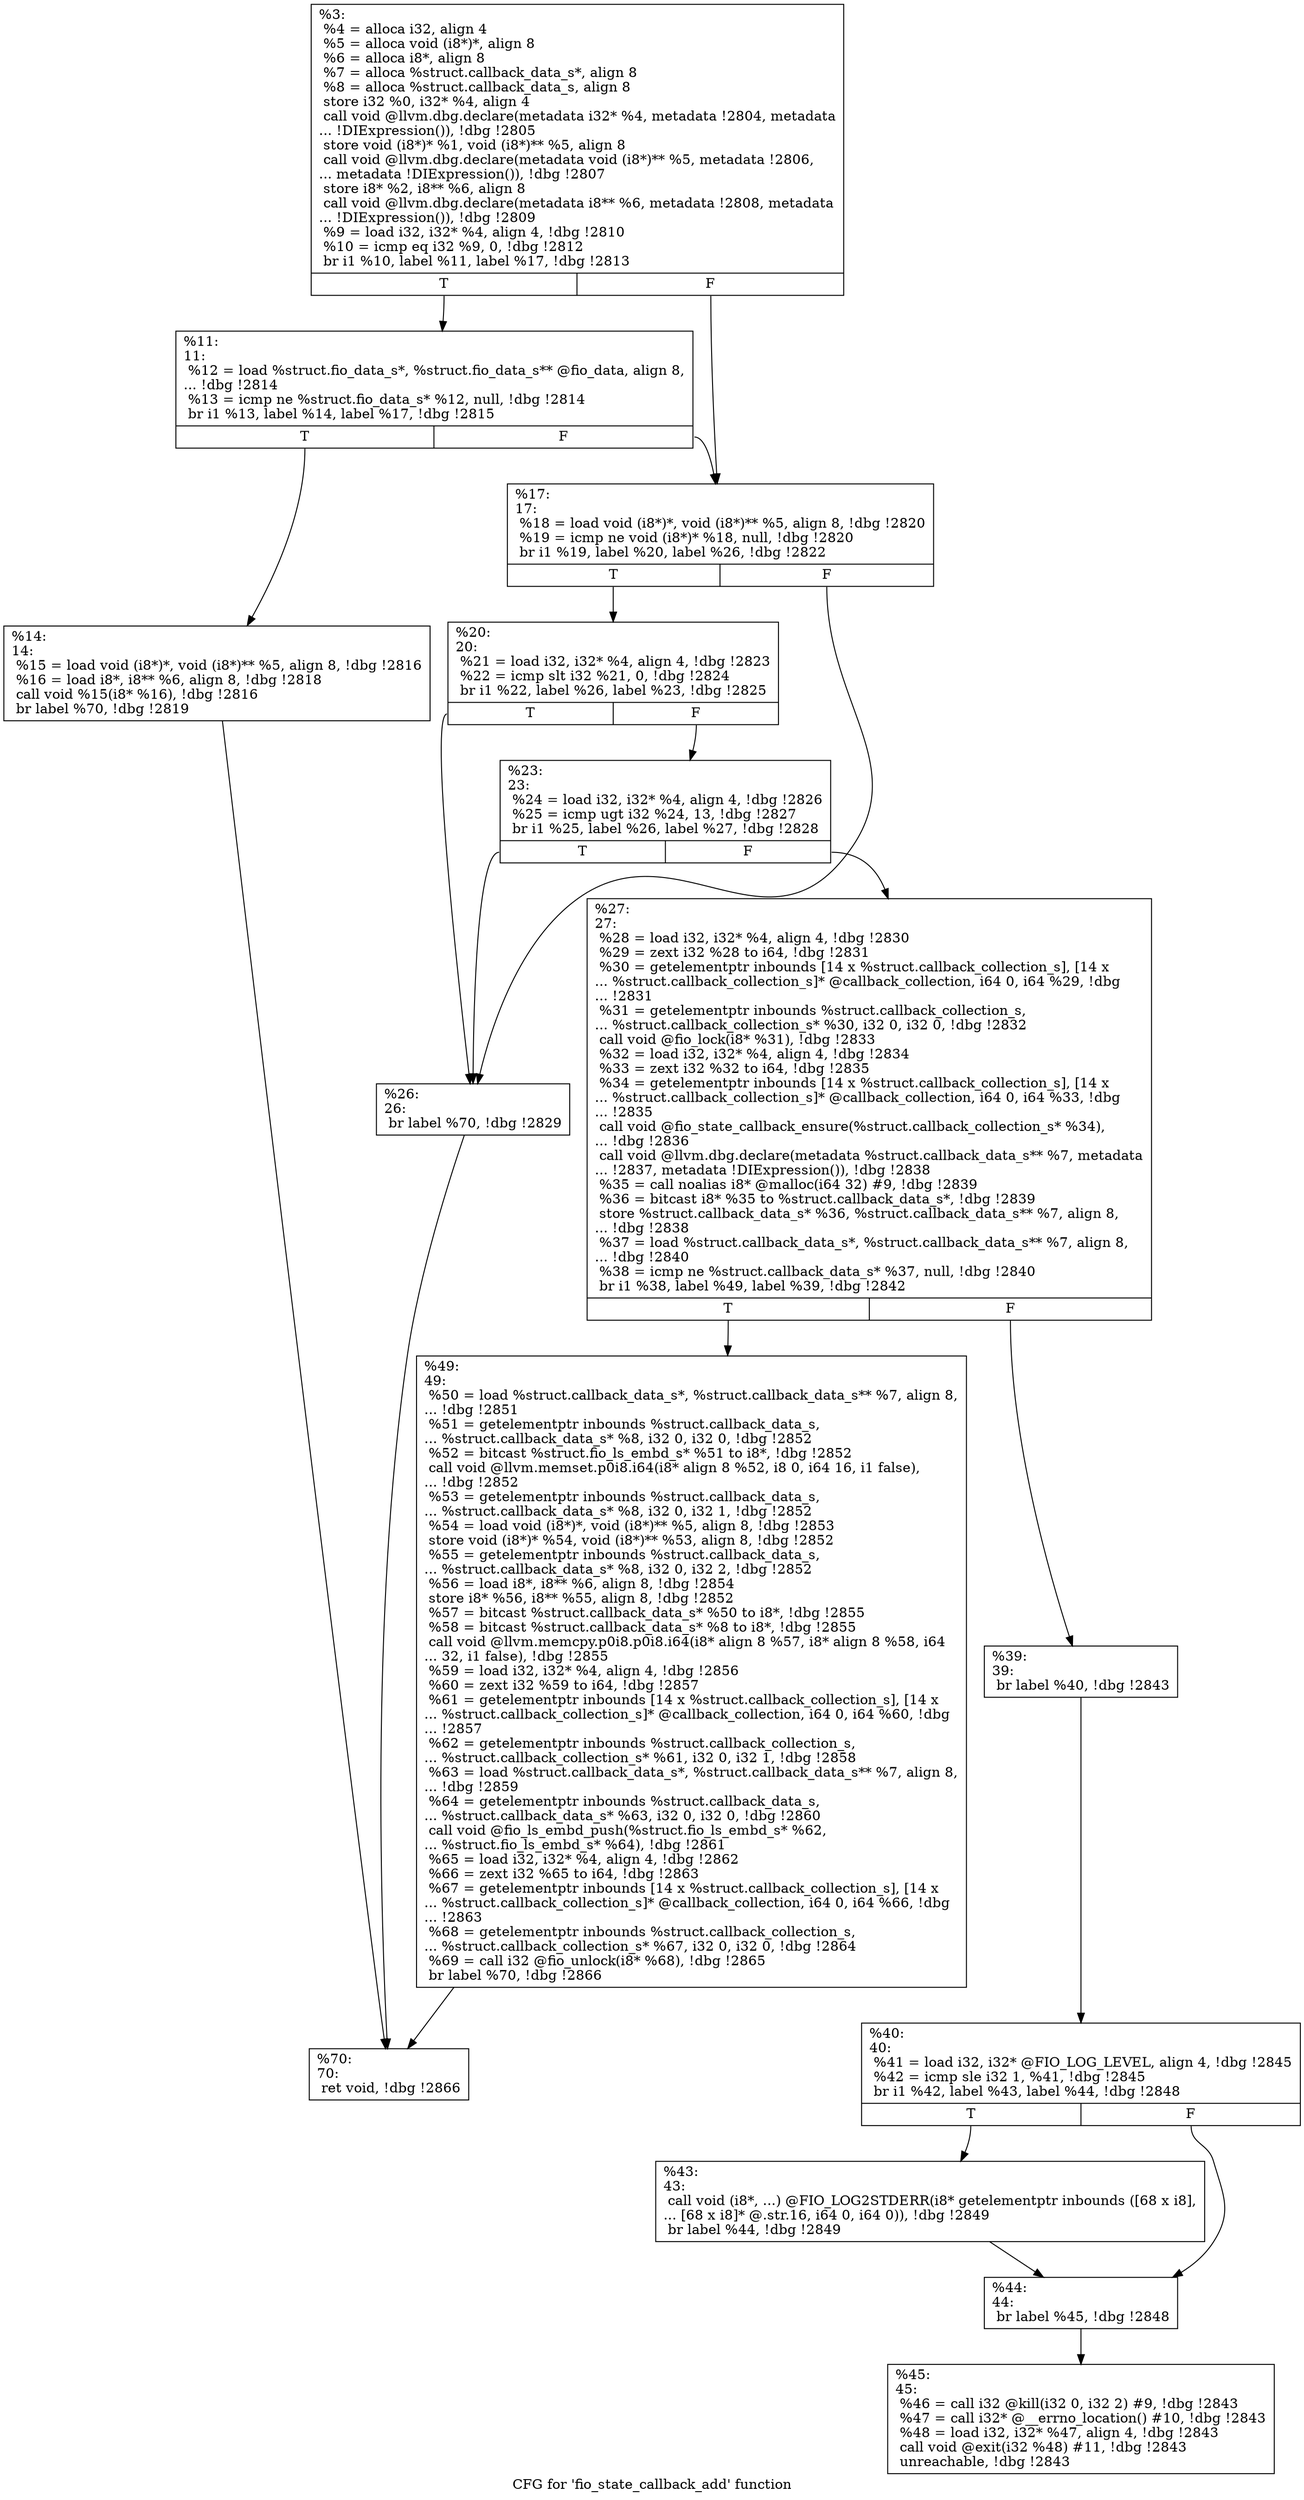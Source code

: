 digraph "CFG for 'fio_state_callback_add' function" {
	label="CFG for 'fio_state_callback_add' function";

	Node0x5568514274a0 [shape=record,label="{%3:\l  %4 = alloca i32, align 4\l  %5 = alloca void (i8*)*, align 8\l  %6 = alloca i8*, align 8\l  %7 = alloca %struct.callback_data_s*, align 8\l  %8 = alloca %struct.callback_data_s, align 8\l  store i32 %0, i32* %4, align 4\l  call void @llvm.dbg.declare(metadata i32* %4, metadata !2804, metadata\l... !DIExpression()), !dbg !2805\l  store void (i8*)* %1, void (i8*)** %5, align 8\l  call void @llvm.dbg.declare(metadata void (i8*)** %5, metadata !2806,\l... metadata !DIExpression()), !dbg !2807\l  store i8* %2, i8** %6, align 8\l  call void @llvm.dbg.declare(metadata i8** %6, metadata !2808, metadata\l... !DIExpression()), !dbg !2809\l  %9 = load i32, i32* %4, align 4, !dbg !2810\l  %10 = icmp eq i32 %9, 0, !dbg !2812\l  br i1 %10, label %11, label %17, !dbg !2813\l|{<s0>T|<s1>F}}"];
	Node0x5568514274a0:s0 -> Node0x55685142a730;
	Node0x5568514274a0:s1 -> Node0x55685142a7d0;
	Node0x55685142a730 [shape=record,label="{%11:\l11:                                               \l  %12 = load %struct.fio_data_s*, %struct.fio_data_s** @fio_data, align 8,\l... !dbg !2814\l  %13 = icmp ne %struct.fio_data_s* %12, null, !dbg !2814\l  br i1 %13, label %14, label %17, !dbg !2815\l|{<s0>T|<s1>F}}"];
	Node0x55685142a730:s0 -> Node0x55685142a780;
	Node0x55685142a730:s1 -> Node0x55685142a7d0;
	Node0x55685142a780 [shape=record,label="{%14:\l14:                                               \l  %15 = load void (i8*)*, void (i8*)** %5, align 8, !dbg !2816\l  %16 = load i8*, i8** %6, align 8, !dbg !2818\l  call void %15(i8* %16), !dbg !2816\l  br label %70, !dbg !2819\l}"];
	Node0x55685142a780 -> Node0x55685142ab40;
	Node0x55685142a7d0 [shape=record,label="{%17:\l17:                                               \l  %18 = load void (i8*)*, void (i8*)** %5, align 8, !dbg !2820\l  %19 = icmp ne void (i8*)* %18, null, !dbg !2820\l  br i1 %19, label %20, label %26, !dbg !2822\l|{<s0>T|<s1>F}}"];
	Node0x55685142a7d0:s0 -> Node0x55685142a820;
	Node0x55685142a7d0:s1 -> Node0x55685142a8c0;
	Node0x55685142a820 [shape=record,label="{%20:\l20:                                               \l  %21 = load i32, i32* %4, align 4, !dbg !2823\l  %22 = icmp slt i32 %21, 0, !dbg !2824\l  br i1 %22, label %26, label %23, !dbg !2825\l|{<s0>T|<s1>F}}"];
	Node0x55685142a820:s0 -> Node0x55685142a8c0;
	Node0x55685142a820:s1 -> Node0x55685142a870;
	Node0x55685142a870 [shape=record,label="{%23:\l23:                                               \l  %24 = load i32, i32* %4, align 4, !dbg !2826\l  %25 = icmp ugt i32 %24, 13, !dbg !2827\l  br i1 %25, label %26, label %27, !dbg !2828\l|{<s0>T|<s1>F}}"];
	Node0x55685142a870:s0 -> Node0x55685142a8c0;
	Node0x55685142a870:s1 -> Node0x55685142a910;
	Node0x55685142a8c0 [shape=record,label="{%26:\l26:                                               \l  br label %70, !dbg !2829\l}"];
	Node0x55685142a8c0 -> Node0x55685142ab40;
	Node0x55685142a910 [shape=record,label="{%27:\l27:                                               \l  %28 = load i32, i32* %4, align 4, !dbg !2830\l  %29 = zext i32 %28 to i64, !dbg !2831\l  %30 = getelementptr inbounds [14 x %struct.callback_collection_s], [14 x\l... %struct.callback_collection_s]* @callback_collection, i64 0, i64 %29, !dbg\l... !2831\l  %31 = getelementptr inbounds %struct.callback_collection_s,\l... %struct.callback_collection_s* %30, i32 0, i32 0, !dbg !2832\l  call void @fio_lock(i8* %31), !dbg !2833\l  %32 = load i32, i32* %4, align 4, !dbg !2834\l  %33 = zext i32 %32 to i64, !dbg !2835\l  %34 = getelementptr inbounds [14 x %struct.callback_collection_s], [14 x\l... %struct.callback_collection_s]* @callback_collection, i64 0, i64 %33, !dbg\l... !2835\l  call void @fio_state_callback_ensure(%struct.callback_collection_s* %34),\l... !dbg !2836\l  call void @llvm.dbg.declare(metadata %struct.callback_data_s** %7, metadata\l... !2837, metadata !DIExpression()), !dbg !2838\l  %35 = call noalias i8* @malloc(i64 32) #9, !dbg !2839\l  %36 = bitcast i8* %35 to %struct.callback_data_s*, !dbg !2839\l  store %struct.callback_data_s* %36, %struct.callback_data_s** %7, align 8,\l... !dbg !2838\l  %37 = load %struct.callback_data_s*, %struct.callback_data_s** %7, align 8,\l... !dbg !2840\l  %38 = icmp ne %struct.callback_data_s* %37, null, !dbg !2840\l  br i1 %38, label %49, label %39, !dbg !2842\l|{<s0>T|<s1>F}}"];
	Node0x55685142a910:s0 -> Node0x55685142aaf0;
	Node0x55685142a910:s1 -> Node0x55685142a960;
	Node0x55685142a960 [shape=record,label="{%39:\l39:                                               \l  br label %40, !dbg !2843\l}"];
	Node0x55685142a960 -> Node0x55685142a9b0;
	Node0x55685142a9b0 [shape=record,label="{%40:\l40:                                               \l  %41 = load i32, i32* @FIO_LOG_LEVEL, align 4, !dbg !2845\l  %42 = icmp sle i32 1, %41, !dbg !2845\l  br i1 %42, label %43, label %44, !dbg !2848\l|{<s0>T|<s1>F}}"];
	Node0x55685142a9b0:s0 -> Node0x55685142aa00;
	Node0x55685142a9b0:s1 -> Node0x55685142aa50;
	Node0x55685142aa00 [shape=record,label="{%43:\l43:                                               \l  call void (i8*, ...) @FIO_LOG2STDERR(i8* getelementptr inbounds ([68 x i8],\l... [68 x i8]* @.str.16, i64 0, i64 0)), !dbg !2849\l  br label %44, !dbg !2849\l}"];
	Node0x55685142aa00 -> Node0x55685142aa50;
	Node0x55685142aa50 [shape=record,label="{%44:\l44:                                               \l  br label %45, !dbg !2848\l}"];
	Node0x55685142aa50 -> Node0x55685142aaa0;
	Node0x55685142aaa0 [shape=record,label="{%45:\l45:                                               \l  %46 = call i32 @kill(i32 0, i32 2) #9, !dbg !2843\l  %47 = call i32* @__errno_location() #10, !dbg !2843\l  %48 = load i32, i32* %47, align 4, !dbg !2843\l  call void @exit(i32 %48) #11, !dbg !2843\l  unreachable, !dbg !2843\l}"];
	Node0x55685142aaf0 [shape=record,label="{%49:\l49:                                               \l  %50 = load %struct.callback_data_s*, %struct.callback_data_s** %7, align 8,\l... !dbg !2851\l  %51 = getelementptr inbounds %struct.callback_data_s,\l... %struct.callback_data_s* %8, i32 0, i32 0, !dbg !2852\l  %52 = bitcast %struct.fio_ls_embd_s* %51 to i8*, !dbg !2852\l  call void @llvm.memset.p0i8.i64(i8* align 8 %52, i8 0, i64 16, i1 false),\l... !dbg !2852\l  %53 = getelementptr inbounds %struct.callback_data_s,\l... %struct.callback_data_s* %8, i32 0, i32 1, !dbg !2852\l  %54 = load void (i8*)*, void (i8*)** %5, align 8, !dbg !2853\l  store void (i8*)* %54, void (i8*)** %53, align 8, !dbg !2852\l  %55 = getelementptr inbounds %struct.callback_data_s,\l... %struct.callback_data_s* %8, i32 0, i32 2, !dbg !2852\l  %56 = load i8*, i8** %6, align 8, !dbg !2854\l  store i8* %56, i8** %55, align 8, !dbg !2852\l  %57 = bitcast %struct.callback_data_s* %50 to i8*, !dbg !2855\l  %58 = bitcast %struct.callback_data_s* %8 to i8*, !dbg !2855\l  call void @llvm.memcpy.p0i8.p0i8.i64(i8* align 8 %57, i8* align 8 %58, i64\l... 32, i1 false), !dbg !2855\l  %59 = load i32, i32* %4, align 4, !dbg !2856\l  %60 = zext i32 %59 to i64, !dbg !2857\l  %61 = getelementptr inbounds [14 x %struct.callback_collection_s], [14 x\l... %struct.callback_collection_s]* @callback_collection, i64 0, i64 %60, !dbg\l... !2857\l  %62 = getelementptr inbounds %struct.callback_collection_s,\l... %struct.callback_collection_s* %61, i32 0, i32 1, !dbg !2858\l  %63 = load %struct.callback_data_s*, %struct.callback_data_s** %7, align 8,\l... !dbg !2859\l  %64 = getelementptr inbounds %struct.callback_data_s,\l... %struct.callback_data_s* %63, i32 0, i32 0, !dbg !2860\l  call void @fio_ls_embd_push(%struct.fio_ls_embd_s* %62,\l... %struct.fio_ls_embd_s* %64), !dbg !2861\l  %65 = load i32, i32* %4, align 4, !dbg !2862\l  %66 = zext i32 %65 to i64, !dbg !2863\l  %67 = getelementptr inbounds [14 x %struct.callback_collection_s], [14 x\l... %struct.callback_collection_s]* @callback_collection, i64 0, i64 %66, !dbg\l... !2863\l  %68 = getelementptr inbounds %struct.callback_collection_s,\l... %struct.callback_collection_s* %67, i32 0, i32 0, !dbg !2864\l  %69 = call i32 @fio_unlock(i8* %68), !dbg !2865\l  br label %70, !dbg !2866\l}"];
	Node0x55685142aaf0 -> Node0x55685142ab40;
	Node0x55685142ab40 [shape=record,label="{%70:\l70:                                               \l  ret void, !dbg !2866\l}"];
}
